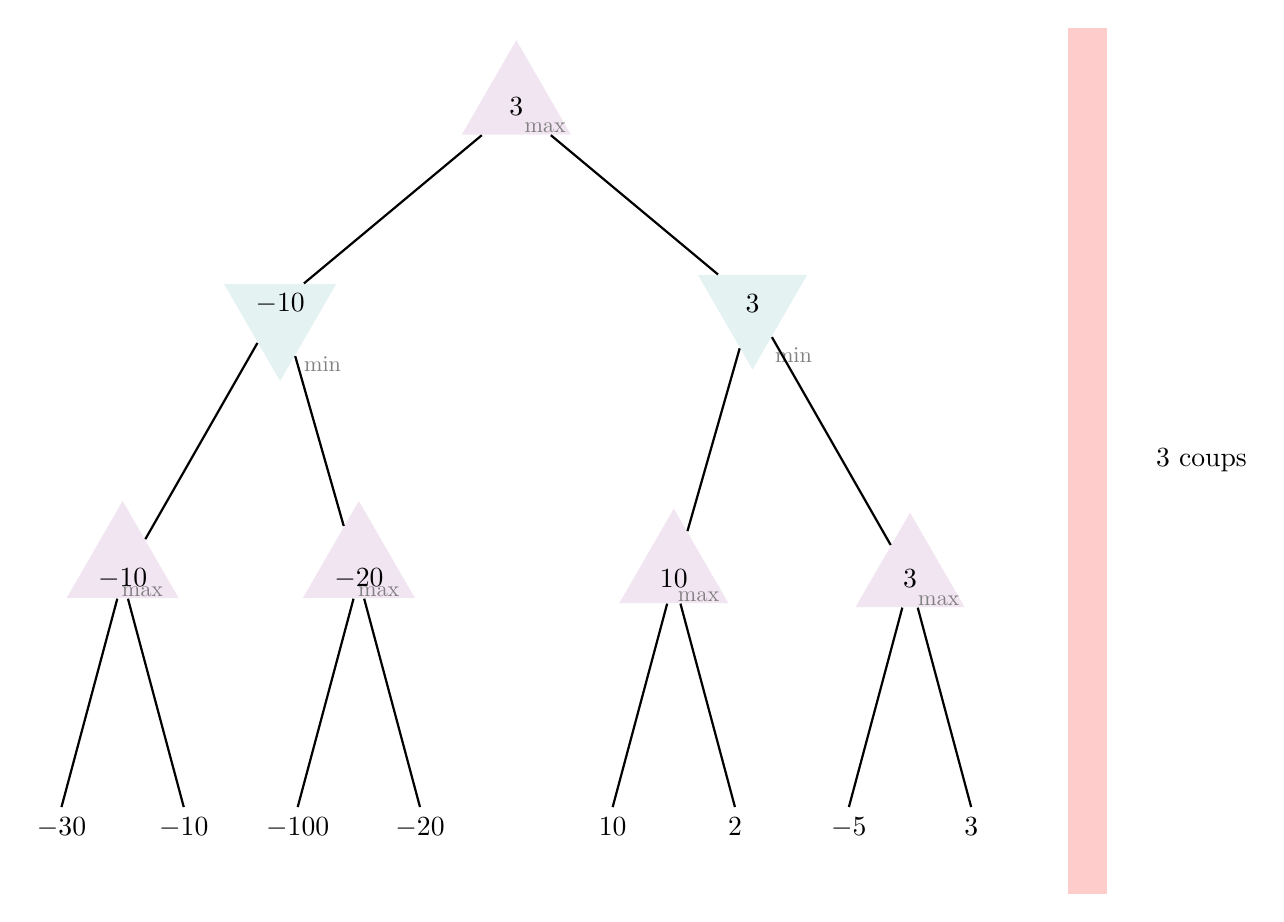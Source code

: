 ﻿\begin{tikzpicture}
		
\tikzstyle{mytrianglemax}=[
  isosceles triangle, 
  isosceles triangle apex angle=60,
  %draw,
  shape border rotate=90,
  fill=violet!10,
  minimum size =1.2cm,
]	
  
\tikzstyle{mytrianglemin}=[
  isosceles triangle, 
  isosceles triangle apex angle=60,
  %draw,
  shape border rotate=-90,
  fill=teal!10,
  minimum size =1.2cm]		
	
\tikzstyle{mymax}=[above=-2pt, black!50, scale=0.8]	

\tikzstyle{mymin}=[right=2pt, black!50, scale=0.8]
	
	
% define points
\path
  (0,0) coordinate(R)
  (-3,-2.5) coordinate (V1)
  (3,-2.5) coordinate (V2)
  (-5,-6) coordinate (V11)
  (-2,-6) coordinate (V12)
  (2,-6) coordinate (V21)
  (5,-6) coordinate (V22)
  ;

\node[mytrianglemax] (T) at (R) {$3$};
\node[mymax] at (T.315) {max};

\node[mytrianglemin] (T1) at (V1) {$-10$};
\node[mymin] at (T1.280) {min};

\node[mytrianglemin] (T2) at (V2) {$3$};
\node[mymin] at (T2.280) {min};

\node[mytrianglemax] (T11) at (V11) {$-10$};
\node[mymax] at (T11.315) {max};

\node[mytrianglemax] (T12) at (V12) {$-20$};
\node[mymax] at (T12.315) {max};

\node[mytrianglemax] (T21) at (V21) {$10$};
\node[mymax] at (T21.315) {max};

\node[mytrianglemax] (T22) at (V22) {$3$};
\node[mymax] at (T22.315) {max};


% draw lines
\draw[thick]
  (T) -- (T1)
  (T) -- (T2)
  (T1) -- (T11)
  (T1) -- (T12)
  (T2) -- (T21)
  (T2) -- (T22)
  ;

% leaves
\draw[thick]
  (T11) -- ++(-105:3) node[below] {$-30$}
  (T11) -- ++(-75:3) node[below] {$-10$}

  (T12) -- ++(-105:3) node[below] {$-100$}
  (T12) -- ++(-75:3) node[below] {$-20$}

  (T21) -- ++(-105:3) node[below] {$10$}
  (T21) -- ++(-75:3) node[below] {$2$}

  (T22) -- ++(-105:3) node[below] {$-5$}
  (T22) -- ++(-75:3) node[below] {$3$}
  ;

 \fill[red!20] (7,1) rectangle ++(0.5,-11);
\node at (8,-4.5)[right] {3 coups};
\end{tikzpicture}